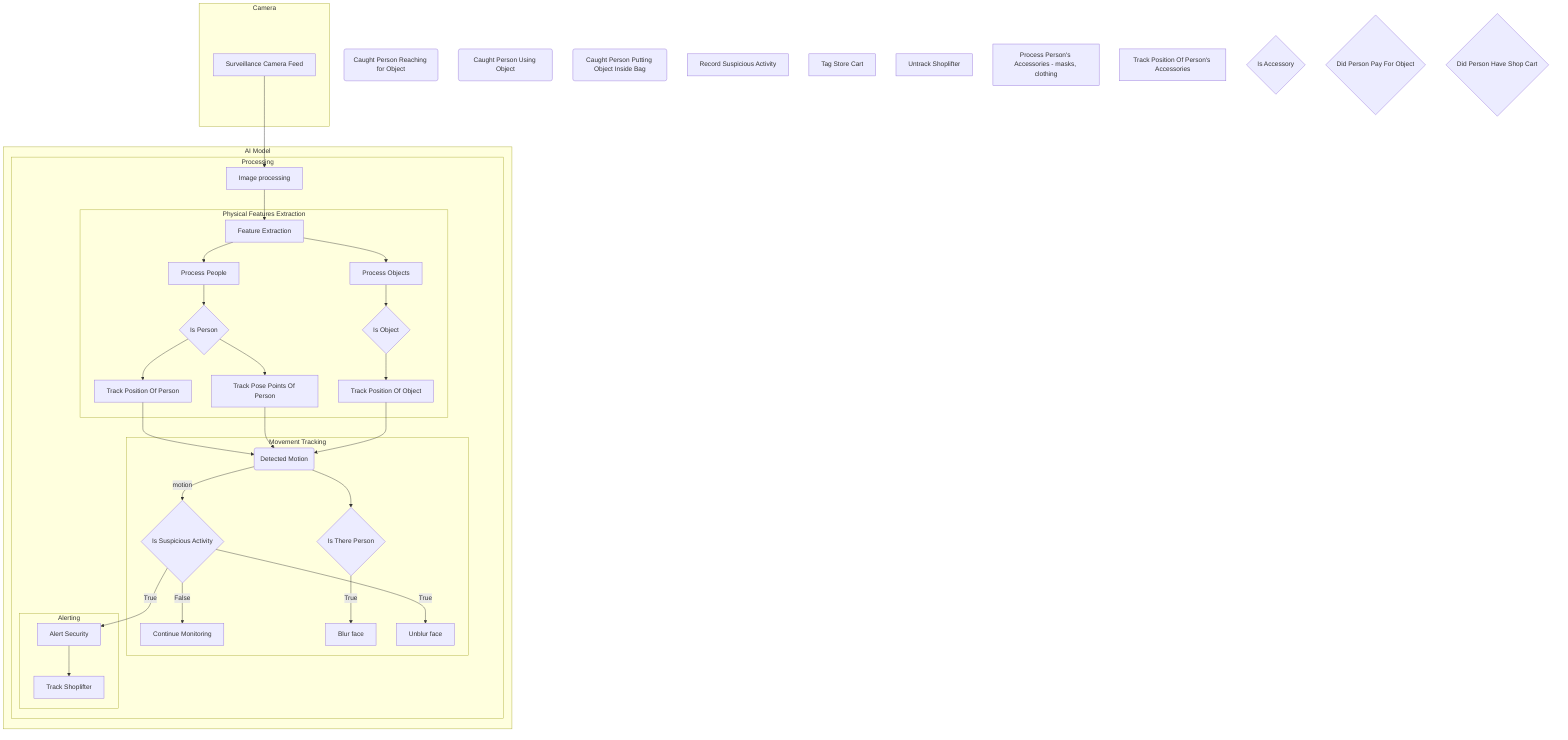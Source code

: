 graph TD;

    %% Data Bases %%


    
    %% Events %%

    DM(Detected Motion)
    CPRfO(Caught Person Reaching for Object)
    CPUO(Caught Person Using Object)
    PPBO(Caught Person Returning Object)
    PPBO(Caught Person Putting Object Inside Their Bag)
    PPBO(Caught Person Putting Object Inside Bag)


    %% Actions %%

    SCF[Surveillance Camera Feed]
    IP[Image processing]
    FE[Feature Extraction]
    AlSe[Alert Security]
    CM[Continue Monitoring]  
    RSA[Record Suspicious Activity]

    BFs[Blur face]
    UBFs[Unblur face]

    %% Tagging Types 
    TSCt[Tag Store Cart]

    %% Shoplifter Actions
    UtS[Untrack Shoplifter]

    %% Process Types
    PO[Process Objects]
    PP[Process People]
    PPA[Process Person's Accessories - masks, clothing]

    %% Track Types
    TPfO[Track Position Of Object]
    TPfP[Track Position Of Person]
    TPfPA[Track Position Of Person's Accessories]

    TS[Track Shoplifter]
    UtS[Untrack Shoplifter]

    TPfPPP[Track Pose Points Of Person]

    %% Conditions %%

    ISA{Is Suspicious Activity}
    IsP{Is Person}
    IsO{Is Object}
    IsA{Is Accessory}
    ITP{Is There Person}
    DPPfO{Did Person Pay For Object}
    DPhSCt{Did Person Have Shop Cart}

    %% Connections %%

    subgraph Camera
        SCF
    end

    subgraph AI Model


        subgraph Processing
            SCF --> IP
            IP --> FE

            subgraph Physical Features Extraction
                %% Person Feature Extraction
                FE --> PP

                PP --> IsP

                IsP --> TPfP
                IsP --> TPfPPP

                %% Object Feature Extraction
                FE --> PO
                PO --> IsO
                IsO --> TPfO
            end
            
            %% Movement Tracking
            subgraph Movement Tracking
                
                TPfP --> DM
                TPfPPP --> DM
                TPfO --> DM

                DM -- motion --> ISA
                DM --> ITP

                %% When there is Suspicious Activity
                ITP -- True --> BFs
                ISA -- True --> UBFs

                %% When there isn't Suspicious Activity
                ISA -- False --> CM
            end
            
            subgraph Alerting
                ISA -- True --> AlSe
                AlSe --> TS
            end
        end
    end